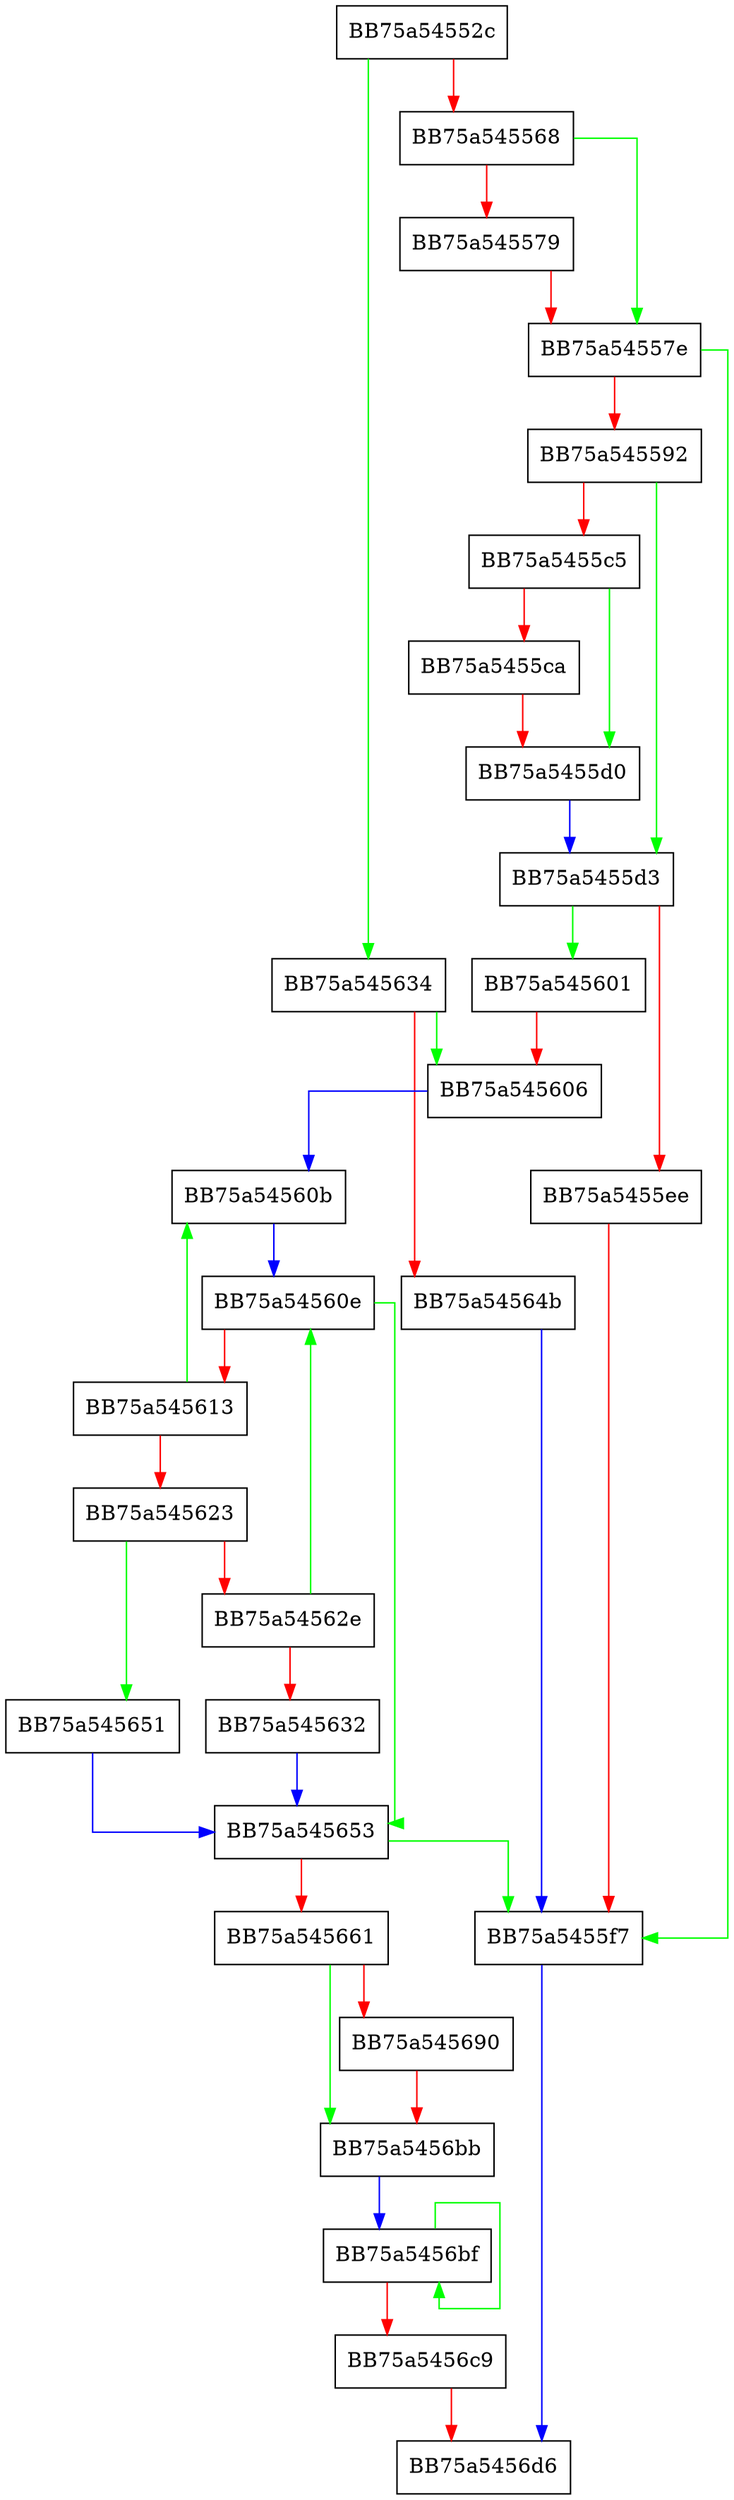 digraph EnumFindFile {
  node [shape="box"];
  graph [splines=ortho];
  BB75a54552c -> BB75a545634 [color="green"];
  BB75a54552c -> BB75a545568 [color="red"];
  BB75a545568 -> BB75a54557e [color="green"];
  BB75a545568 -> BB75a545579 [color="red"];
  BB75a545579 -> BB75a54557e [color="red"];
  BB75a54557e -> BB75a5455f7 [color="green"];
  BB75a54557e -> BB75a545592 [color="red"];
  BB75a545592 -> BB75a5455d3 [color="green"];
  BB75a545592 -> BB75a5455c5 [color="red"];
  BB75a5455c5 -> BB75a5455d0 [color="green"];
  BB75a5455c5 -> BB75a5455ca [color="red"];
  BB75a5455ca -> BB75a5455d0 [color="red"];
  BB75a5455d0 -> BB75a5455d3 [color="blue"];
  BB75a5455d3 -> BB75a545601 [color="green"];
  BB75a5455d3 -> BB75a5455ee [color="red"];
  BB75a5455ee -> BB75a5455f7 [color="red"];
  BB75a5455f7 -> BB75a5456d6 [color="blue"];
  BB75a545601 -> BB75a545606 [color="red"];
  BB75a545606 -> BB75a54560b [color="blue"];
  BB75a54560b -> BB75a54560e [color="blue"];
  BB75a54560e -> BB75a545653 [color="green"];
  BB75a54560e -> BB75a545613 [color="red"];
  BB75a545613 -> BB75a54560b [color="green"];
  BB75a545613 -> BB75a545623 [color="red"];
  BB75a545623 -> BB75a545651 [color="green"];
  BB75a545623 -> BB75a54562e [color="red"];
  BB75a54562e -> BB75a54560e [color="green"];
  BB75a54562e -> BB75a545632 [color="red"];
  BB75a545632 -> BB75a545653 [color="blue"];
  BB75a545634 -> BB75a545606 [color="green"];
  BB75a545634 -> BB75a54564b [color="red"];
  BB75a54564b -> BB75a5455f7 [color="blue"];
  BB75a545651 -> BB75a545653 [color="blue"];
  BB75a545653 -> BB75a5455f7 [color="green"];
  BB75a545653 -> BB75a545661 [color="red"];
  BB75a545661 -> BB75a5456bb [color="green"];
  BB75a545661 -> BB75a545690 [color="red"];
  BB75a545690 -> BB75a5456bb [color="red"];
  BB75a5456bb -> BB75a5456bf [color="blue"];
  BB75a5456bf -> BB75a5456bf [color="green"];
  BB75a5456bf -> BB75a5456c9 [color="red"];
  BB75a5456c9 -> BB75a5456d6 [color="red"];
}